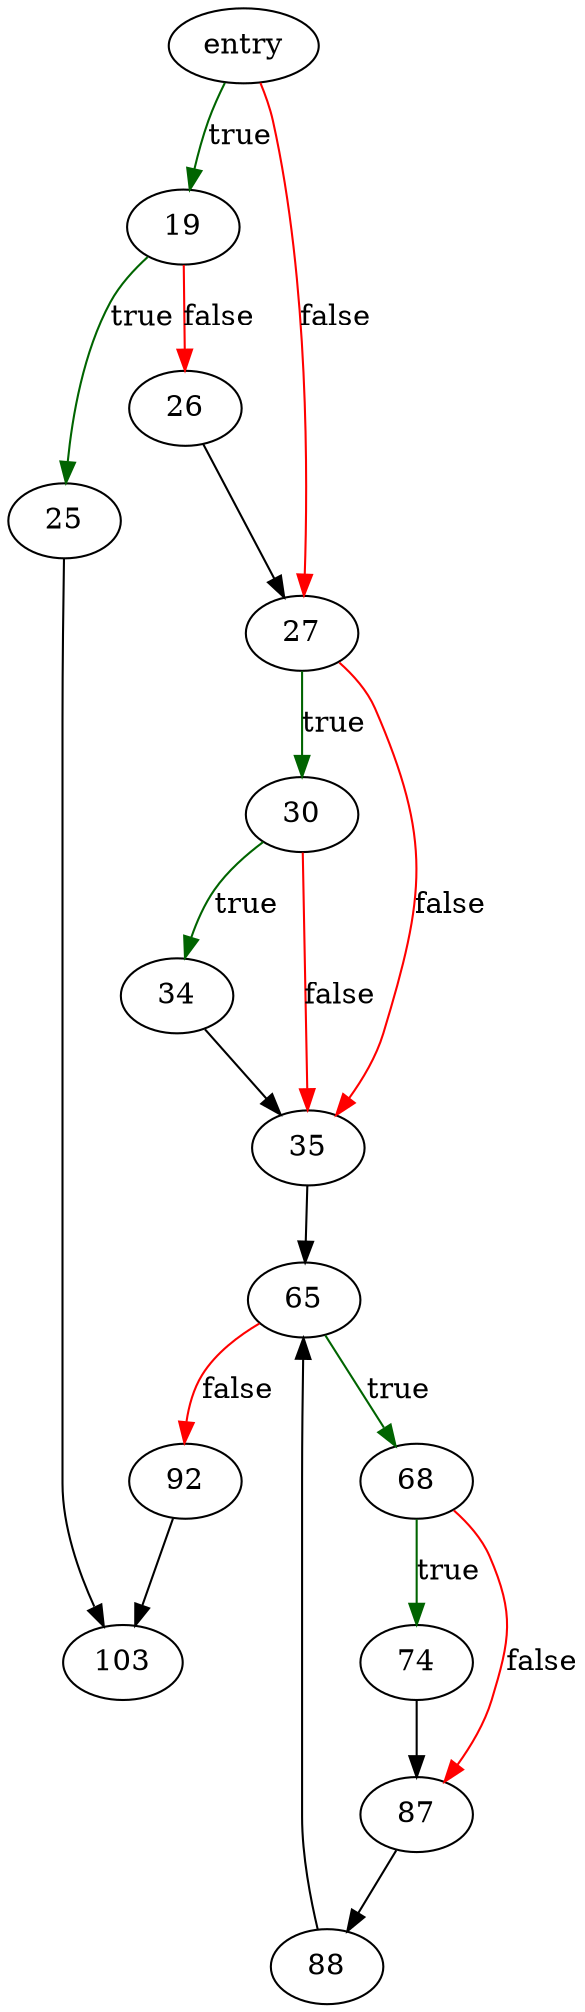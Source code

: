 digraph "btreeCursor" {
	// Node definitions.
	5 [label=entry];
	19;
	25;
	26;
	27;
	30;
	34;
	35;
	65;
	68;
	74;
	87;
	88;
	92;
	103;

	// Edge definitions.
	5 -> 19 [
		color=darkgreen
		label=true
	];
	5 -> 27 [
		color=red
		label=false
	];
	19 -> 25 [
		color=darkgreen
		label=true
	];
	19 -> 26 [
		color=red
		label=false
	];
	25 -> 103;
	26 -> 27;
	27 -> 30 [
		color=darkgreen
		label=true
	];
	27 -> 35 [
		color=red
		label=false
	];
	30 -> 34 [
		color=darkgreen
		label=true
	];
	30 -> 35 [
		color=red
		label=false
	];
	34 -> 35;
	35 -> 65;
	65 -> 68 [
		color=darkgreen
		label=true
	];
	65 -> 92 [
		color=red
		label=false
	];
	68 -> 74 [
		color=darkgreen
		label=true
	];
	68 -> 87 [
		color=red
		label=false
	];
	74 -> 87;
	87 -> 88;
	88 -> 65;
	92 -> 103;
}
